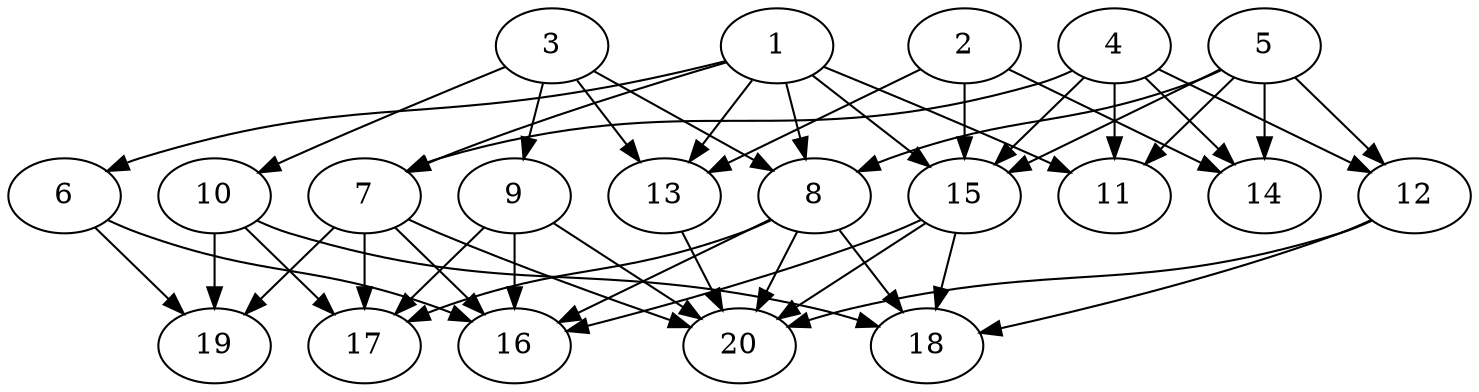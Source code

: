 // DAG automatically generated by daggen at Tue Jul 23 14:29:40 2019
// ./daggen --dot -n 20 --ccr 0.4 --fat 0.7 --regular 0.5 --density 0.7 --mindata 5242880 --maxdata 52428800 
digraph G {
  1 [size="55096320", alpha="0.14", expect_size="22038528"] 
  1 -> 6 [size ="22038528"]
  1 -> 7 [size ="22038528"]
  1 -> 8 [size ="22038528"]
  1 -> 11 [size ="22038528"]
  1 -> 13 [size ="22038528"]
  1 -> 15 [size ="22038528"]
  2 [size="118676480", alpha="0.06", expect_size="47470592"] 
  2 -> 13 [size ="47470592"]
  2 -> 14 [size ="47470592"]
  2 -> 15 [size ="47470592"]
  3 [size="36526080", alpha="0.04", expect_size="14610432"] 
  3 -> 8 [size ="14610432"]
  3 -> 9 [size ="14610432"]
  3 -> 10 [size ="14610432"]
  3 -> 13 [size ="14610432"]
  4 [size="42590720", alpha="0.10", expect_size="17036288"] 
  4 -> 7 [size ="17036288"]
  4 -> 11 [size ="17036288"]
  4 -> 12 [size ="17036288"]
  4 -> 14 [size ="17036288"]
  4 -> 15 [size ="17036288"]
  5 [size="84966400", alpha="0.09", expect_size="33986560"] 
  5 -> 8 [size ="33986560"]
  5 -> 11 [size ="33986560"]
  5 -> 12 [size ="33986560"]
  5 -> 14 [size ="33986560"]
  5 -> 15 [size ="33986560"]
  6 [size="89482240", alpha="0.18", expect_size="35792896"] 
  6 -> 16 [size ="35792896"]
  6 -> 19 [size ="35792896"]
  7 [size="101678080", alpha="0.07", expect_size="40671232"] 
  7 -> 16 [size ="40671232"]
  7 -> 17 [size ="40671232"]
  7 -> 19 [size ="40671232"]
  7 -> 20 [size ="40671232"]
  8 [size="95411200", alpha="0.05", expect_size="38164480"] 
  8 -> 16 [size ="38164480"]
  8 -> 17 [size ="38164480"]
  8 -> 18 [size ="38164480"]
  8 -> 20 [size ="38164480"]
  9 [size="74224640", alpha="0.11", expect_size="29689856"] 
  9 -> 16 [size ="29689856"]
  9 -> 17 [size ="29689856"]
  9 -> 20 [size ="29689856"]
  10 [size="123727360", alpha="0.07", expect_size="49490944"] 
  10 -> 17 [size ="49490944"]
  10 -> 18 [size ="49490944"]
  10 -> 19 [size ="49490944"]
  11 [size="94760960", alpha="0.17", expect_size="37904384"] 
  12 [size="60352000", alpha="0.14", expect_size="24140800"] 
  12 -> 18 [size ="24140800"]
  12 -> 20 [size ="24140800"]
  13 [size="93224960", alpha="0.17", expect_size="37289984"] 
  13 -> 20 [size ="37289984"]
  14 [size="118277120", alpha="0.07", expect_size="47310848"] 
  15 [size="61066240", alpha="0.03", expect_size="24426496"] 
  15 -> 16 [size ="24426496"]
  15 -> 18 [size ="24426496"]
  15 -> 20 [size ="24426496"]
  16 [size="115356160", alpha="0.05", expect_size="46142464"] 
  17 [size="101140480", alpha="0.03", expect_size="40456192"] 
  18 [size="23111680", alpha="0.18", expect_size="9244672"] 
  19 [size="55088640", alpha="0.05", expect_size="22035456"] 
  20 [size="121320960", alpha="0.16", expect_size="48528384"] 
}
